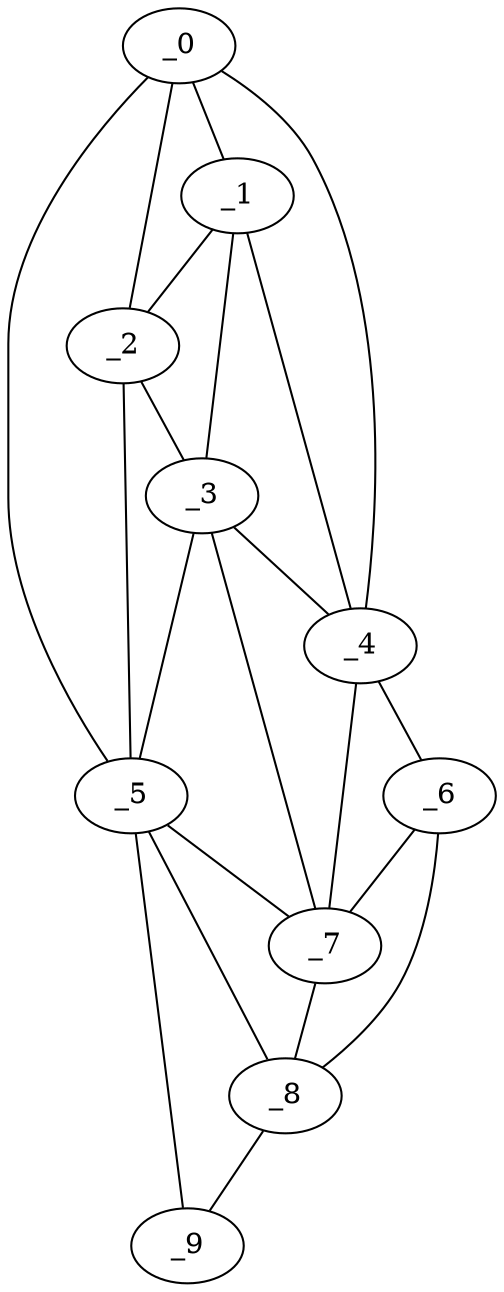 graph "obj36__190.gxl" {
	_0	 [x=16,
		y=71];
	_1	 [x=24,
		y=69];
	_0 -- _1	 [valence=2];
	_2	 [x=29,
		y=74];
	_0 -- _2	 [valence=2];
	_4	 [x=61,
		y=26];
	_0 -- _4	 [valence=1];
	_5	 [x=66,
		y=105];
	_0 -- _5	 [valence=1];
	_1 -- _2	 [valence=2];
	_3	 [x=35,
		y=74];
	_1 -- _3	 [valence=2];
	_1 -- _4	 [valence=2];
	_2 -- _3	 [valence=1];
	_2 -- _5	 [valence=1];
	_3 -- _4	 [valence=2];
	_3 -- _5	 [valence=2];
	_7	 [x=67,
		y=27];
	_3 -- _7	 [valence=2];
	_6	 [x=67,
		y=23];
	_4 -- _6	 [valence=1];
	_4 -- _7	 [valence=2];
	_5 -- _7	 [valence=1];
	_8	 [x=126,
		y=82];
	_5 -- _8	 [valence=2];
	_9	 [x=126,
		y=86];
	_5 -- _9	 [valence=1];
	_6 -- _7	 [valence=2];
	_6 -- _8	 [valence=1];
	_7 -- _8	 [valence=2];
	_8 -- _9	 [valence=1];
}
